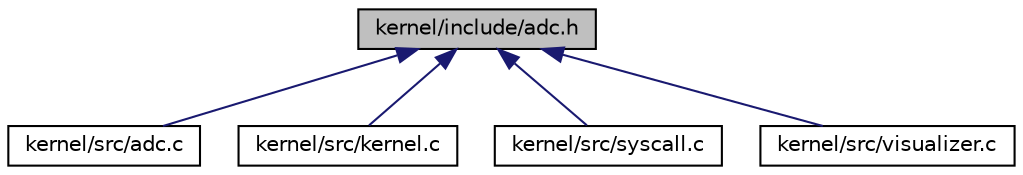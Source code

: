 digraph "kernel/include/adc.h"
{
 // LATEX_PDF_SIZE
  edge [fontname="Helvetica",fontsize="10",labelfontname="Helvetica",labelfontsize="10"];
  node [fontname="Helvetica",fontsize="10",shape=record];
  Node1 [label="kernel/include/adc.h",height=0.2,width=0.4,color="black", fillcolor="grey75", style="filled", fontcolor="black",tooltip="prototypes for ADC driver"];
  Node1 -> Node2 [dir="back",color="midnightblue",fontsize="10",style="solid",fontname="Helvetica"];
  Node2 [label="kernel/src/adc.c",height=0.2,width=0.4,color="black", fillcolor="white", style="filled",URL="$adc_8c.html",tooltip="ADC driver implementation."];
  Node1 -> Node3 [dir="back",color="midnightblue",fontsize="10",style="solid",fontname="Helvetica"];
  Node3 [label="kernel/src/kernel.c",height=0.2,width=0.4,color="black", fillcolor="white", style="filled",URL="$kernel_8c.html",tooltip="starting point for kernel-space operations"];
  Node1 -> Node4 [dir="back",color="midnightblue",fontsize="10",style="solid",fontname="Helvetica"];
  Node4 [label="kernel/src/syscall.c",height=0.2,width=0.4,color="black", fillcolor="white", style="filled",URL="$syscall_8c.html",tooltip="base syscall implementations for Lab 4 tasks"];
  Node1 -> Node5 [dir="back",color="midnightblue",fontsize="10",style="solid",fontname="Helvetica"];
  Node5 [label="kernel/src/visualizer.c",height=0.2,width=0.4,color="black", fillcolor="white", style="filled",URL="$visualizer_8c.html",tooltip="implementation of color visualizer"];
}
